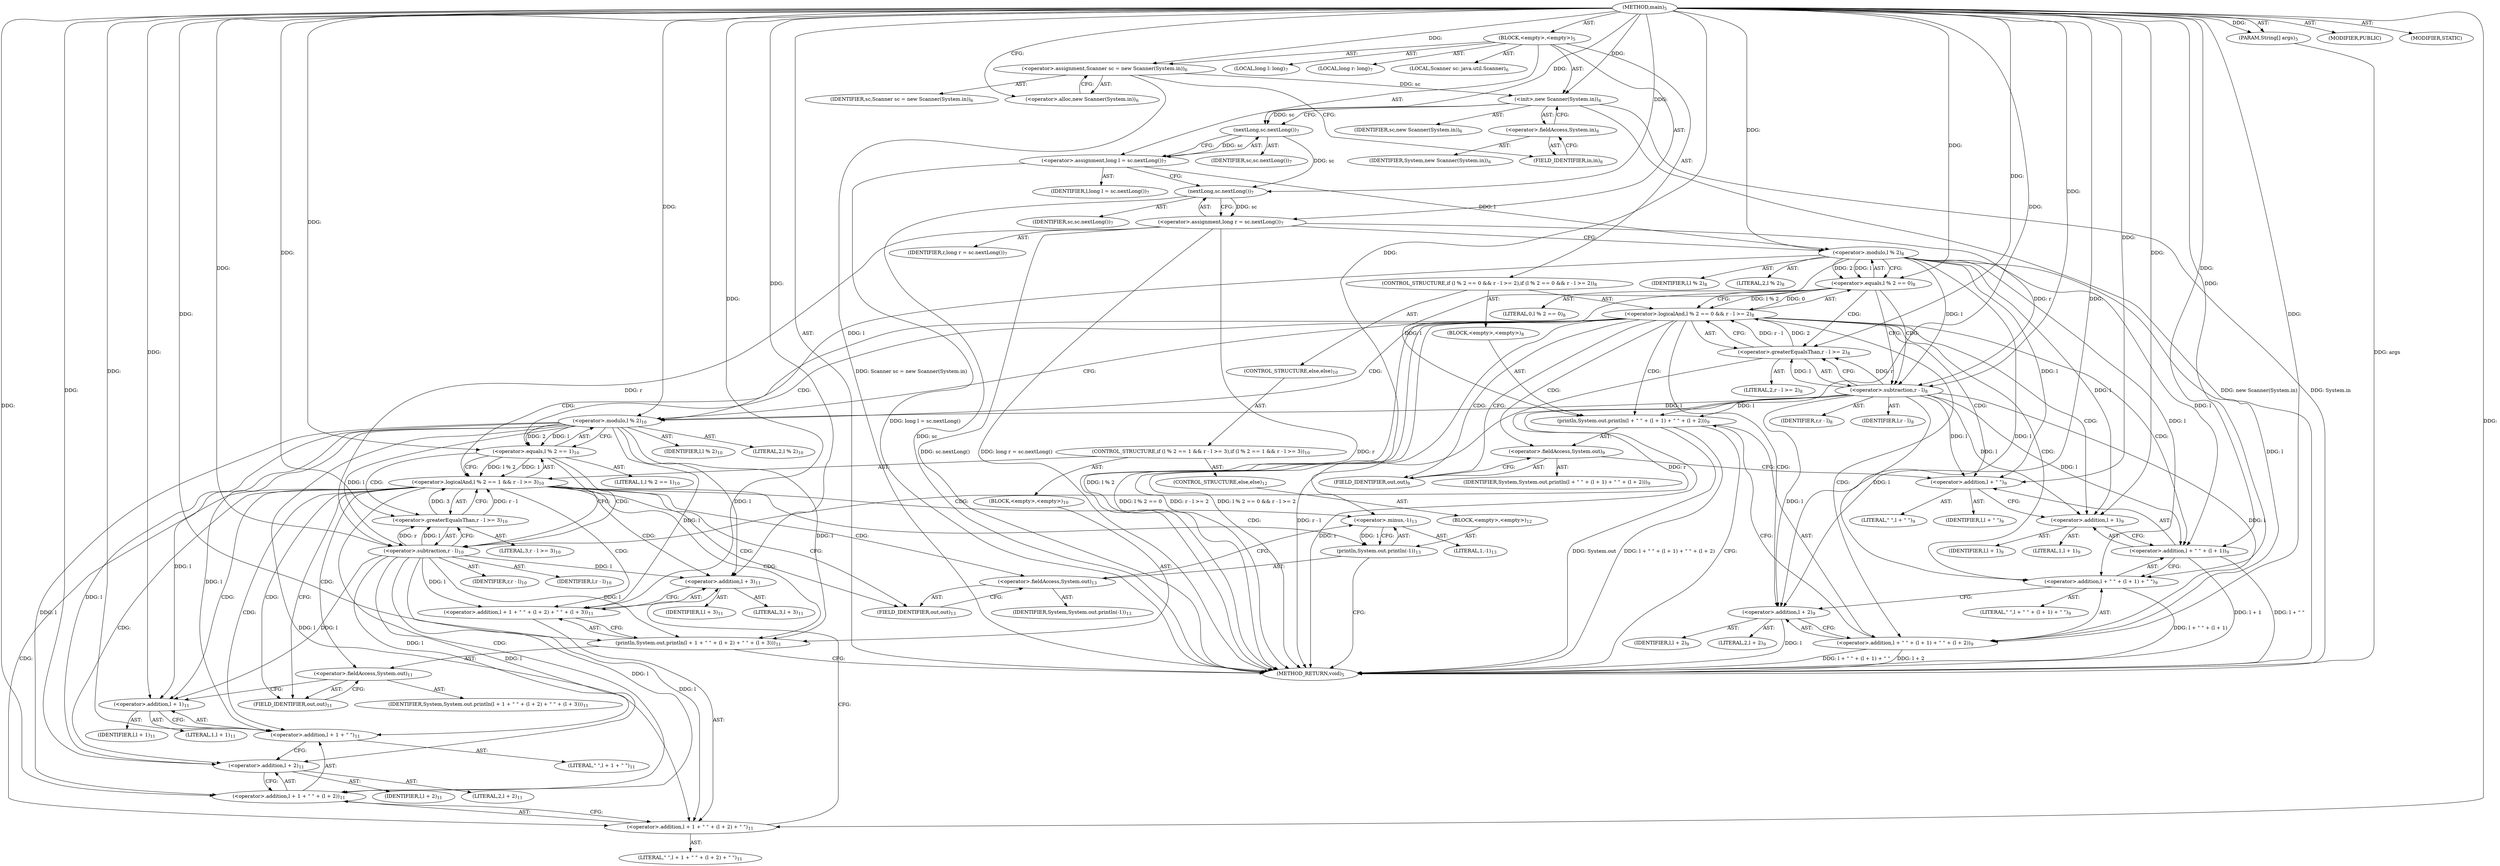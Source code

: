digraph "main" {  
"19" [label = <(METHOD,main)<SUB>5</SUB>> ]
"20" [label = <(PARAM,String[] args)<SUB>5</SUB>> ]
"21" [label = <(BLOCK,&lt;empty&gt;,&lt;empty&gt;)<SUB>5</SUB>> ]
"4" [label = <(LOCAL,Scanner sc: java.util.Scanner)<SUB>6</SUB>> ]
"22" [label = <(&lt;operator&gt;.assignment,Scanner sc = new Scanner(System.in))<SUB>6</SUB>> ]
"23" [label = <(IDENTIFIER,sc,Scanner sc = new Scanner(System.in))<SUB>6</SUB>> ]
"24" [label = <(&lt;operator&gt;.alloc,new Scanner(System.in))<SUB>6</SUB>> ]
"25" [label = <(&lt;init&gt;,new Scanner(System.in))<SUB>6</SUB>> ]
"3" [label = <(IDENTIFIER,sc,new Scanner(System.in))<SUB>6</SUB>> ]
"26" [label = <(&lt;operator&gt;.fieldAccess,System.in)<SUB>6</SUB>> ]
"27" [label = <(IDENTIFIER,System,new Scanner(System.in))<SUB>6</SUB>> ]
"28" [label = <(FIELD_IDENTIFIER,in,in)<SUB>6</SUB>> ]
"29" [label = <(LOCAL,long l: long)<SUB>7</SUB>> ]
"30" [label = <(LOCAL,long r: long)<SUB>7</SUB>> ]
"31" [label = <(&lt;operator&gt;.assignment,long l = sc.nextLong())<SUB>7</SUB>> ]
"32" [label = <(IDENTIFIER,l,long l = sc.nextLong())<SUB>7</SUB>> ]
"33" [label = <(nextLong,sc.nextLong())<SUB>7</SUB>> ]
"34" [label = <(IDENTIFIER,sc,sc.nextLong())<SUB>7</SUB>> ]
"35" [label = <(&lt;operator&gt;.assignment,long r = sc.nextLong())<SUB>7</SUB>> ]
"36" [label = <(IDENTIFIER,r,long r = sc.nextLong())<SUB>7</SUB>> ]
"37" [label = <(nextLong,sc.nextLong())<SUB>7</SUB>> ]
"38" [label = <(IDENTIFIER,sc,sc.nextLong())<SUB>7</SUB>> ]
"39" [label = <(CONTROL_STRUCTURE,if (l % 2 == 0 &amp;&amp; r - l &gt;= 2),if (l % 2 == 0 &amp;&amp; r - l &gt;= 2))<SUB>8</SUB>> ]
"40" [label = <(&lt;operator&gt;.logicalAnd,l % 2 == 0 &amp;&amp; r - l &gt;= 2)<SUB>8</SUB>> ]
"41" [label = <(&lt;operator&gt;.equals,l % 2 == 0)<SUB>8</SUB>> ]
"42" [label = <(&lt;operator&gt;.modulo,l % 2)<SUB>8</SUB>> ]
"43" [label = <(IDENTIFIER,l,l % 2)<SUB>8</SUB>> ]
"44" [label = <(LITERAL,2,l % 2)<SUB>8</SUB>> ]
"45" [label = <(LITERAL,0,l % 2 == 0)<SUB>8</SUB>> ]
"46" [label = <(&lt;operator&gt;.greaterEqualsThan,r - l &gt;= 2)<SUB>8</SUB>> ]
"47" [label = <(&lt;operator&gt;.subtraction,r - l)<SUB>8</SUB>> ]
"48" [label = <(IDENTIFIER,r,r - l)<SUB>8</SUB>> ]
"49" [label = <(IDENTIFIER,l,r - l)<SUB>8</SUB>> ]
"50" [label = <(LITERAL,2,r - l &gt;= 2)<SUB>8</SUB>> ]
"51" [label = <(BLOCK,&lt;empty&gt;,&lt;empty&gt;)<SUB>8</SUB>> ]
"52" [label = <(println,System.out.println(l + &quot; &quot; + (l + 1) + &quot; &quot; + (l + 2)))<SUB>9</SUB>> ]
"53" [label = <(&lt;operator&gt;.fieldAccess,System.out)<SUB>9</SUB>> ]
"54" [label = <(IDENTIFIER,System,System.out.println(l + &quot; &quot; + (l + 1) + &quot; &quot; + (l + 2)))<SUB>9</SUB>> ]
"55" [label = <(FIELD_IDENTIFIER,out,out)<SUB>9</SUB>> ]
"56" [label = <(&lt;operator&gt;.addition,l + &quot; &quot; + (l + 1) + &quot; &quot; + (l + 2))<SUB>9</SUB>> ]
"57" [label = <(&lt;operator&gt;.addition,l + &quot; &quot; + (l + 1) + &quot; &quot;)<SUB>9</SUB>> ]
"58" [label = <(&lt;operator&gt;.addition,l + &quot; &quot; + (l + 1))<SUB>9</SUB>> ]
"59" [label = <(&lt;operator&gt;.addition,l + &quot; &quot;)<SUB>9</SUB>> ]
"60" [label = <(IDENTIFIER,l,l + &quot; &quot;)<SUB>9</SUB>> ]
"61" [label = <(LITERAL,&quot; &quot;,l + &quot; &quot;)<SUB>9</SUB>> ]
"62" [label = <(&lt;operator&gt;.addition,l + 1)<SUB>9</SUB>> ]
"63" [label = <(IDENTIFIER,l,l + 1)<SUB>9</SUB>> ]
"64" [label = <(LITERAL,1,l + 1)<SUB>9</SUB>> ]
"65" [label = <(LITERAL,&quot; &quot;,l + &quot; &quot; + (l + 1) + &quot; &quot;)<SUB>9</SUB>> ]
"66" [label = <(&lt;operator&gt;.addition,l + 2)<SUB>9</SUB>> ]
"67" [label = <(IDENTIFIER,l,l + 2)<SUB>9</SUB>> ]
"68" [label = <(LITERAL,2,l + 2)<SUB>9</SUB>> ]
"69" [label = <(CONTROL_STRUCTURE,else,else)<SUB>10</SUB>> ]
"70" [label = <(CONTROL_STRUCTURE,if (l % 2 == 1 &amp;&amp; r - l &gt;= 3),if (l % 2 == 1 &amp;&amp; r - l &gt;= 3))<SUB>10</SUB>> ]
"71" [label = <(&lt;operator&gt;.logicalAnd,l % 2 == 1 &amp;&amp; r - l &gt;= 3)<SUB>10</SUB>> ]
"72" [label = <(&lt;operator&gt;.equals,l % 2 == 1)<SUB>10</SUB>> ]
"73" [label = <(&lt;operator&gt;.modulo,l % 2)<SUB>10</SUB>> ]
"74" [label = <(IDENTIFIER,l,l % 2)<SUB>10</SUB>> ]
"75" [label = <(LITERAL,2,l % 2)<SUB>10</SUB>> ]
"76" [label = <(LITERAL,1,l % 2 == 1)<SUB>10</SUB>> ]
"77" [label = <(&lt;operator&gt;.greaterEqualsThan,r - l &gt;= 3)<SUB>10</SUB>> ]
"78" [label = <(&lt;operator&gt;.subtraction,r - l)<SUB>10</SUB>> ]
"79" [label = <(IDENTIFIER,r,r - l)<SUB>10</SUB>> ]
"80" [label = <(IDENTIFIER,l,r - l)<SUB>10</SUB>> ]
"81" [label = <(LITERAL,3,r - l &gt;= 3)<SUB>10</SUB>> ]
"82" [label = <(BLOCK,&lt;empty&gt;,&lt;empty&gt;)<SUB>10</SUB>> ]
"83" [label = <(println,System.out.println(l + 1 + &quot; &quot; + (l + 2) + &quot; &quot; + (l + 3)))<SUB>11</SUB>> ]
"84" [label = <(&lt;operator&gt;.fieldAccess,System.out)<SUB>11</SUB>> ]
"85" [label = <(IDENTIFIER,System,System.out.println(l + 1 + &quot; &quot; + (l + 2) + &quot; &quot; + (l + 3)))<SUB>11</SUB>> ]
"86" [label = <(FIELD_IDENTIFIER,out,out)<SUB>11</SUB>> ]
"87" [label = <(&lt;operator&gt;.addition,l + 1 + &quot; &quot; + (l + 2) + &quot; &quot; + (l + 3))<SUB>11</SUB>> ]
"88" [label = <(&lt;operator&gt;.addition,l + 1 + &quot; &quot; + (l + 2) + &quot; &quot;)<SUB>11</SUB>> ]
"89" [label = <(&lt;operator&gt;.addition,l + 1 + &quot; &quot; + (l + 2))<SUB>11</SUB>> ]
"90" [label = <(&lt;operator&gt;.addition,l + 1 + &quot; &quot;)<SUB>11</SUB>> ]
"91" [label = <(&lt;operator&gt;.addition,l + 1)<SUB>11</SUB>> ]
"92" [label = <(IDENTIFIER,l,l + 1)<SUB>11</SUB>> ]
"93" [label = <(LITERAL,1,l + 1)<SUB>11</SUB>> ]
"94" [label = <(LITERAL,&quot; &quot;,l + 1 + &quot; &quot;)<SUB>11</SUB>> ]
"95" [label = <(&lt;operator&gt;.addition,l + 2)<SUB>11</SUB>> ]
"96" [label = <(IDENTIFIER,l,l + 2)<SUB>11</SUB>> ]
"97" [label = <(LITERAL,2,l + 2)<SUB>11</SUB>> ]
"98" [label = <(LITERAL,&quot; &quot;,l + 1 + &quot; &quot; + (l + 2) + &quot; &quot;)<SUB>11</SUB>> ]
"99" [label = <(&lt;operator&gt;.addition,l + 3)<SUB>11</SUB>> ]
"100" [label = <(IDENTIFIER,l,l + 3)<SUB>11</SUB>> ]
"101" [label = <(LITERAL,3,l + 3)<SUB>11</SUB>> ]
"102" [label = <(CONTROL_STRUCTURE,else,else)<SUB>12</SUB>> ]
"103" [label = <(BLOCK,&lt;empty&gt;,&lt;empty&gt;)<SUB>12</SUB>> ]
"104" [label = <(println,System.out.println(-1))<SUB>13</SUB>> ]
"105" [label = <(&lt;operator&gt;.fieldAccess,System.out)<SUB>13</SUB>> ]
"106" [label = <(IDENTIFIER,System,System.out.println(-1))<SUB>13</SUB>> ]
"107" [label = <(FIELD_IDENTIFIER,out,out)<SUB>13</SUB>> ]
"108" [label = <(&lt;operator&gt;.minus,-1)<SUB>13</SUB>> ]
"109" [label = <(LITERAL,1,-1)<SUB>13</SUB>> ]
"110" [label = <(MODIFIER,PUBLIC)> ]
"111" [label = <(MODIFIER,STATIC)> ]
"112" [label = <(METHOD_RETURN,void)<SUB>5</SUB>> ]
  "19" -> "20"  [ label = "AST: "] 
  "19" -> "21"  [ label = "AST: "] 
  "19" -> "110"  [ label = "AST: "] 
  "19" -> "111"  [ label = "AST: "] 
  "19" -> "112"  [ label = "AST: "] 
  "21" -> "4"  [ label = "AST: "] 
  "21" -> "22"  [ label = "AST: "] 
  "21" -> "25"  [ label = "AST: "] 
  "21" -> "29"  [ label = "AST: "] 
  "21" -> "30"  [ label = "AST: "] 
  "21" -> "31"  [ label = "AST: "] 
  "21" -> "35"  [ label = "AST: "] 
  "21" -> "39"  [ label = "AST: "] 
  "22" -> "23"  [ label = "AST: "] 
  "22" -> "24"  [ label = "AST: "] 
  "25" -> "3"  [ label = "AST: "] 
  "25" -> "26"  [ label = "AST: "] 
  "26" -> "27"  [ label = "AST: "] 
  "26" -> "28"  [ label = "AST: "] 
  "31" -> "32"  [ label = "AST: "] 
  "31" -> "33"  [ label = "AST: "] 
  "33" -> "34"  [ label = "AST: "] 
  "35" -> "36"  [ label = "AST: "] 
  "35" -> "37"  [ label = "AST: "] 
  "37" -> "38"  [ label = "AST: "] 
  "39" -> "40"  [ label = "AST: "] 
  "39" -> "51"  [ label = "AST: "] 
  "39" -> "69"  [ label = "AST: "] 
  "40" -> "41"  [ label = "AST: "] 
  "40" -> "46"  [ label = "AST: "] 
  "41" -> "42"  [ label = "AST: "] 
  "41" -> "45"  [ label = "AST: "] 
  "42" -> "43"  [ label = "AST: "] 
  "42" -> "44"  [ label = "AST: "] 
  "46" -> "47"  [ label = "AST: "] 
  "46" -> "50"  [ label = "AST: "] 
  "47" -> "48"  [ label = "AST: "] 
  "47" -> "49"  [ label = "AST: "] 
  "51" -> "52"  [ label = "AST: "] 
  "52" -> "53"  [ label = "AST: "] 
  "52" -> "56"  [ label = "AST: "] 
  "53" -> "54"  [ label = "AST: "] 
  "53" -> "55"  [ label = "AST: "] 
  "56" -> "57"  [ label = "AST: "] 
  "56" -> "66"  [ label = "AST: "] 
  "57" -> "58"  [ label = "AST: "] 
  "57" -> "65"  [ label = "AST: "] 
  "58" -> "59"  [ label = "AST: "] 
  "58" -> "62"  [ label = "AST: "] 
  "59" -> "60"  [ label = "AST: "] 
  "59" -> "61"  [ label = "AST: "] 
  "62" -> "63"  [ label = "AST: "] 
  "62" -> "64"  [ label = "AST: "] 
  "66" -> "67"  [ label = "AST: "] 
  "66" -> "68"  [ label = "AST: "] 
  "69" -> "70"  [ label = "AST: "] 
  "70" -> "71"  [ label = "AST: "] 
  "70" -> "82"  [ label = "AST: "] 
  "70" -> "102"  [ label = "AST: "] 
  "71" -> "72"  [ label = "AST: "] 
  "71" -> "77"  [ label = "AST: "] 
  "72" -> "73"  [ label = "AST: "] 
  "72" -> "76"  [ label = "AST: "] 
  "73" -> "74"  [ label = "AST: "] 
  "73" -> "75"  [ label = "AST: "] 
  "77" -> "78"  [ label = "AST: "] 
  "77" -> "81"  [ label = "AST: "] 
  "78" -> "79"  [ label = "AST: "] 
  "78" -> "80"  [ label = "AST: "] 
  "82" -> "83"  [ label = "AST: "] 
  "83" -> "84"  [ label = "AST: "] 
  "83" -> "87"  [ label = "AST: "] 
  "84" -> "85"  [ label = "AST: "] 
  "84" -> "86"  [ label = "AST: "] 
  "87" -> "88"  [ label = "AST: "] 
  "87" -> "99"  [ label = "AST: "] 
  "88" -> "89"  [ label = "AST: "] 
  "88" -> "98"  [ label = "AST: "] 
  "89" -> "90"  [ label = "AST: "] 
  "89" -> "95"  [ label = "AST: "] 
  "90" -> "91"  [ label = "AST: "] 
  "90" -> "94"  [ label = "AST: "] 
  "91" -> "92"  [ label = "AST: "] 
  "91" -> "93"  [ label = "AST: "] 
  "95" -> "96"  [ label = "AST: "] 
  "95" -> "97"  [ label = "AST: "] 
  "99" -> "100"  [ label = "AST: "] 
  "99" -> "101"  [ label = "AST: "] 
  "102" -> "103"  [ label = "AST: "] 
  "103" -> "104"  [ label = "AST: "] 
  "104" -> "105"  [ label = "AST: "] 
  "104" -> "108"  [ label = "AST: "] 
  "105" -> "106"  [ label = "AST: "] 
  "105" -> "107"  [ label = "AST: "] 
  "108" -> "109"  [ label = "AST: "] 
  "22" -> "28"  [ label = "CFG: "] 
  "25" -> "33"  [ label = "CFG: "] 
  "31" -> "37"  [ label = "CFG: "] 
  "35" -> "42"  [ label = "CFG: "] 
  "24" -> "22"  [ label = "CFG: "] 
  "26" -> "25"  [ label = "CFG: "] 
  "33" -> "31"  [ label = "CFG: "] 
  "37" -> "35"  [ label = "CFG: "] 
  "40" -> "55"  [ label = "CFG: "] 
  "40" -> "73"  [ label = "CFG: "] 
  "28" -> "26"  [ label = "CFG: "] 
  "41" -> "40"  [ label = "CFG: "] 
  "41" -> "47"  [ label = "CFG: "] 
  "46" -> "40"  [ label = "CFG: "] 
  "52" -> "112"  [ label = "CFG: "] 
  "42" -> "41"  [ label = "CFG: "] 
  "47" -> "46"  [ label = "CFG: "] 
  "53" -> "59"  [ label = "CFG: "] 
  "56" -> "52"  [ label = "CFG: "] 
  "71" -> "86"  [ label = "CFG: "] 
  "71" -> "107"  [ label = "CFG: "] 
  "55" -> "53"  [ label = "CFG: "] 
  "57" -> "66"  [ label = "CFG: "] 
  "66" -> "56"  [ label = "CFG: "] 
  "72" -> "71"  [ label = "CFG: "] 
  "72" -> "78"  [ label = "CFG: "] 
  "77" -> "71"  [ label = "CFG: "] 
  "83" -> "112"  [ label = "CFG: "] 
  "58" -> "57"  [ label = "CFG: "] 
  "73" -> "72"  [ label = "CFG: "] 
  "78" -> "77"  [ label = "CFG: "] 
  "84" -> "91"  [ label = "CFG: "] 
  "87" -> "83"  [ label = "CFG: "] 
  "104" -> "112"  [ label = "CFG: "] 
  "59" -> "62"  [ label = "CFG: "] 
  "62" -> "58"  [ label = "CFG: "] 
  "86" -> "84"  [ label = "CFG: "] 
  "88" -> "99"  [ label = "CFG: "] 
  "99" -> "87"  [ label = "CFG: "] 
  "105" -> "108"  [ label = "CFG: "] 
  "108" -> "104"  [ label = "CFG: "] 
  "89" -> "88"  [ label = "CFG: "] 
  "107" -> "105"  [ label = "CFG: "] 
  "90" -> "95"  [ label = "CFG: "] 
  "95" -> "89"  [ label = "CFG: "] 
  "91" -> "90"  [ label = "CFG: "] 
  "19" -> "24"  [ label = "CFG: "] 
  "20" -> "112"  [ label = "DDG: args"] 
  "22" -> "112"  [ label = "DDG: Scanner sc = new Scanner(System.in)"] 
  "25" -> "112"  [ label = "DDG: System.in"] 
  "25" -> "112"  [ label = "DDG: new Scanner(System.in)"] 
  "31" -> "112"  [ label = "DDG: long l = sc.nextLong()"] 
  "35" -> "112"  [ label = "DDG: r"] 
  "37" -> "112"  [ label = "DDG: sc"] 
  "35" -> "112"  [ label = "DDG: sc.nextLong()"] 
  "35" -> "112"  [ label = "DDG: long r = sc.nextLong()"] 
  "41" -> "112"  [ label = "DDG: l % 2"] 
  "40" -> "112"  [ label = "DDG: l % 2 == 0"] 
  "47" -> "112"  [ label = "DDG: r"] 
  "46" -> "112"  [ label = "DDG: r - l"] 
  "40" -> "112"  [ label = "DDG: r - l &gt;= 2"] 
  "40" -> "112"  [ label = "DDG: l % 2 == 0 &amp;&amp; r - l &gt;= 2"] 
  "52" -> "112"  [ label = "DDG: System.out"] 
  "58" -> "112"  [ label = "DDG: l + &quot; &quot;"] 
  "58" -> "112"  [ label = "DDG: l + 1"] 
  "57" -> "112"  [ label = "DDG: l + &quot; &quot; + (l + 1)"] 
  "56" -> "112"  [ label = "DDG: l + &quot; &quot; + (l + 1) + &quot; &quot;"] 
  "66" -> "112"  [ label = "DDG: l"] 
  "56" -> "112"  [ label = "DDG: l + 2"] 
  "52" -> "112"  [ label = "DDG: l + &quot; &quot; + (l + 1) + &quot; &quot; + (l + 2)"] 
  "19" -> "20"  [ label = "DDG: "] 
  "19" -> "22"  [ label = "DDG: "] 
  "33" -> "31"  [ label = "DDG: sc"] 
  "37" -> "35"  [ label = "DDG: sc"] 
  "22" -> "25"  [ label = "DDG: sc"] 
  "19" -> "25"  [ label = "DDG: "] 
  "25" -> "33"  [ label = "DDG: sc"] 
  "19" -> "33"  [ label = "DDG: "] 
  "33" -> "37"  [ label = "DDG: sc"] 
  "19" -> "37"  [ label = "DDG: "] 
  "41" -> "40"  [ label = "DDG: l % 2"] 
  "41" -> "40"  [ label = "DDG: 0"] 
  "46" -> "40"  [ label = "DDG: r - l"] 
  "46" -> "40"  [ label = "DDG: 2"] 
  "42" -> "41"  [ label = "DDG: l"] 
  "42" -> "41"  [ label = "DDG: 2"] 
  "19" -> "41"  [ label = "DDG: "] 
  "47" -> "46"  [ label = "DDG: r"] 
  "47" -> "46"  [ label = "DDG: l"] 
  "19" -> "46"  [ label = "DDG: "] 
  "42" -> "52"  [ label = "DDG: l"] 
  "47" -> "52"  [ label = "DDG: l"] 
  "19" -> "52"  [ label = "DDG: "] 
  "31" -> "42"  [ label = "DDG: l"] 
  "19" -> "42"  [ label = "DDG: "] 
  "35" -> "47"  [ label = "DDG: r"] 
  "19" -> "47"  [ label = "DDG: "] 
  "42" -> "47"  [ label = "DDG: l"] 
  "42" -> "56"  [ label = "DDG: l"] 
  "47" -> "56"  [ label = "DDG: l"] 
  "19" -> "56"  [ label = "DDG: "] 
  "72" -> "71"  [ label = "DDG: l % 2"] 
  "72" -> "71"  [ label = "DDG: 1"] 
  "77" -> "71"  [ label = "DDG: r - l"] 
  "77" -> "71"  [ label = "DDG: 3"] 
  "42" -> "57"  [ label = "DDG: l"] 
  "47" -> "57"  [ label = "DDG: l"] 
  "19" -> "57"  [ label = "DDG: "] 
  "19" -> "66"  [ label = "DDG: "] 
  "42" -> "66"  [ label = "DDG: l"] 
  "47" -> "66"  [ label = "DDG: l"] 
  "73" -> "72"  [ label = "DDG: l"] 
  "73" -> "72"  [ label = "DDG: 2"] 
  "19" -> "72"  [ label = "DDG: "] 
  "78" -> "77"  [ label = "DDG: r"] 
  "78" -> "77"  [ label = "DDG: l"] 
  "19" -> "77"  [ label = "DDG: "] 
  "73" -> "83"  [ label = "DDG: l"] 
  "78" -> "83"  [ label = "DDG: l"] 
  "19" -> "83"  [ label = "DDG: "] 
  "42" -> "58"  [ label = "DDG: l"] 
  "47" -> "58"  [ label = "DDG: l"] 
  "19" -> "58"  [ label = "DDG: "] 
  "42" -> "73"  [ label = "DDG: l"] 
  "47" -> "73"  [ label = "DDG: l"] 
  "19" -> "73"  [ label = "DDG: "] 
  "35" -> "78"  [ label = "DDG: r"] 
  "47" -> "78"  [ label = "DDG: r"] 
  "19" -> "78"  [ label = "DDG: "] 
  "73" -> "78"  [ label = "DDG: l"] 
  "73" -> "87"  [ label = "DDG: l"] 
  "78" -> "87"  [ label = "DDG: l"] 
  "19" -> "87"  [ label = "DDG: "] 
  "108" -> "104"  [ label = "DDG: 1"] 
  "42" -> "59"  [ label = "DDG: l"] 
  "47" -> "59"  [ label = "DDG: l"] 
  "19" -> "59"  [ label = "DDG: "] 
  "19" -> "62"  [ label = "DDG: "] 
  "42" -> "62"  [ label = "DDG: l"] 
  "47" -> "62"  [ label = "DDG: l"] 
  "73" -> "88"  [ label = "DDG: l"] 
  "78" -> "88"  [ label = "DDG: l"] 
  "19" -> "88"  [ label = "DDG: "] 
  "19" -> "99"  [ label = "DDG: "] 
  "73" -> "99"  [ label = "DDG: l"] 
  "78" -> "99"  [ label = "DDG: l"] 
  "19" -> "108"  [ label = "DDG: "] 
  "73" -> "89"  [ label = "DDG: l"] 
  "78" -> "89"  [ label = "DDG: l"] 
  "19" -> "89"  [ label = "DDG: "] 
  "73" -> "90"  [ label = "DDG: l"] 
  "78" -> "90"  [ label = "DDG: l"] 
  "19" -> "90"  [ label = "DDG: "] 
  "19" -> "95"  [ label = "DDG: "] 
  "73" -> "95"  [ label = "DDG: l"] 
  "78" -> "95"  [ label = "DDG: l"] 
  "73" -> "91"  [ label = "DDG: l"] 
  "78" -> "91"  [ label = "DDG: l"] 
  "19" -> "91"  [ label = "DDG: "] 
  "40" -> "73"  [ label = "CDG: "] 
  "40" -> "57"  [ label = "CDG: "] 
  "40" -> "66"  [ label = "CDG: "] 
  "40" -> "52"  [ label = "CDG: "] 
  "40" -> "72"  [ label = "CDG: "] 
  "40" -> "56"  [ label = "CDG: "] 
  "40" -> "59"  [ label = "CDG: "] 
  "40" -> "58"  [ label = "CDG: "] 
  "40" -> "71"  [ label = "CDG: "] 
  "40" -> "53"  [ label = "CDG: "] 
  "40" -> "55"  [ label = "CDG: "] 
  "40" -> "62"  [ label = "CDG: "] 
  "41" -> "47"  [ label = "CDG: "] 
  "41" -> "46"  [ label = "CDG: "] 
  "71" -> "107"  [ label = "CDG: "] 
  "71" -> "89"  [ label = "CDG: "] 
  "71" -> "99"  [ label = "CDG: "] 
  "71" -> "84"  [ label = "CDG: "] 
  "71" -> "104"  [ label = "CDG: "] 
  "71" -> "95"  [ label = "CDG: "] 
  "71" -> "87"  [ label = "CDG: "] 
  "71" -> "91"  [ label = "CDG: "] 
  "71" -> "90"  [ label = "CDG: "] 
  "71" -> "83"  [ label = "CDG: "] 
  "71" -> "105"  [ label = "CDG: "] 
  "71" -> "88"  [ label = "CDG: "] 
  "71" -> "108"  [ label = "CDG: "] 
  "71" -> "86"  [ label = "CDG: "] 
  "72" -> "77"  [ label = "CDG: "] 
  "72" -> "78"  [ label = "CDG: "] 
}
